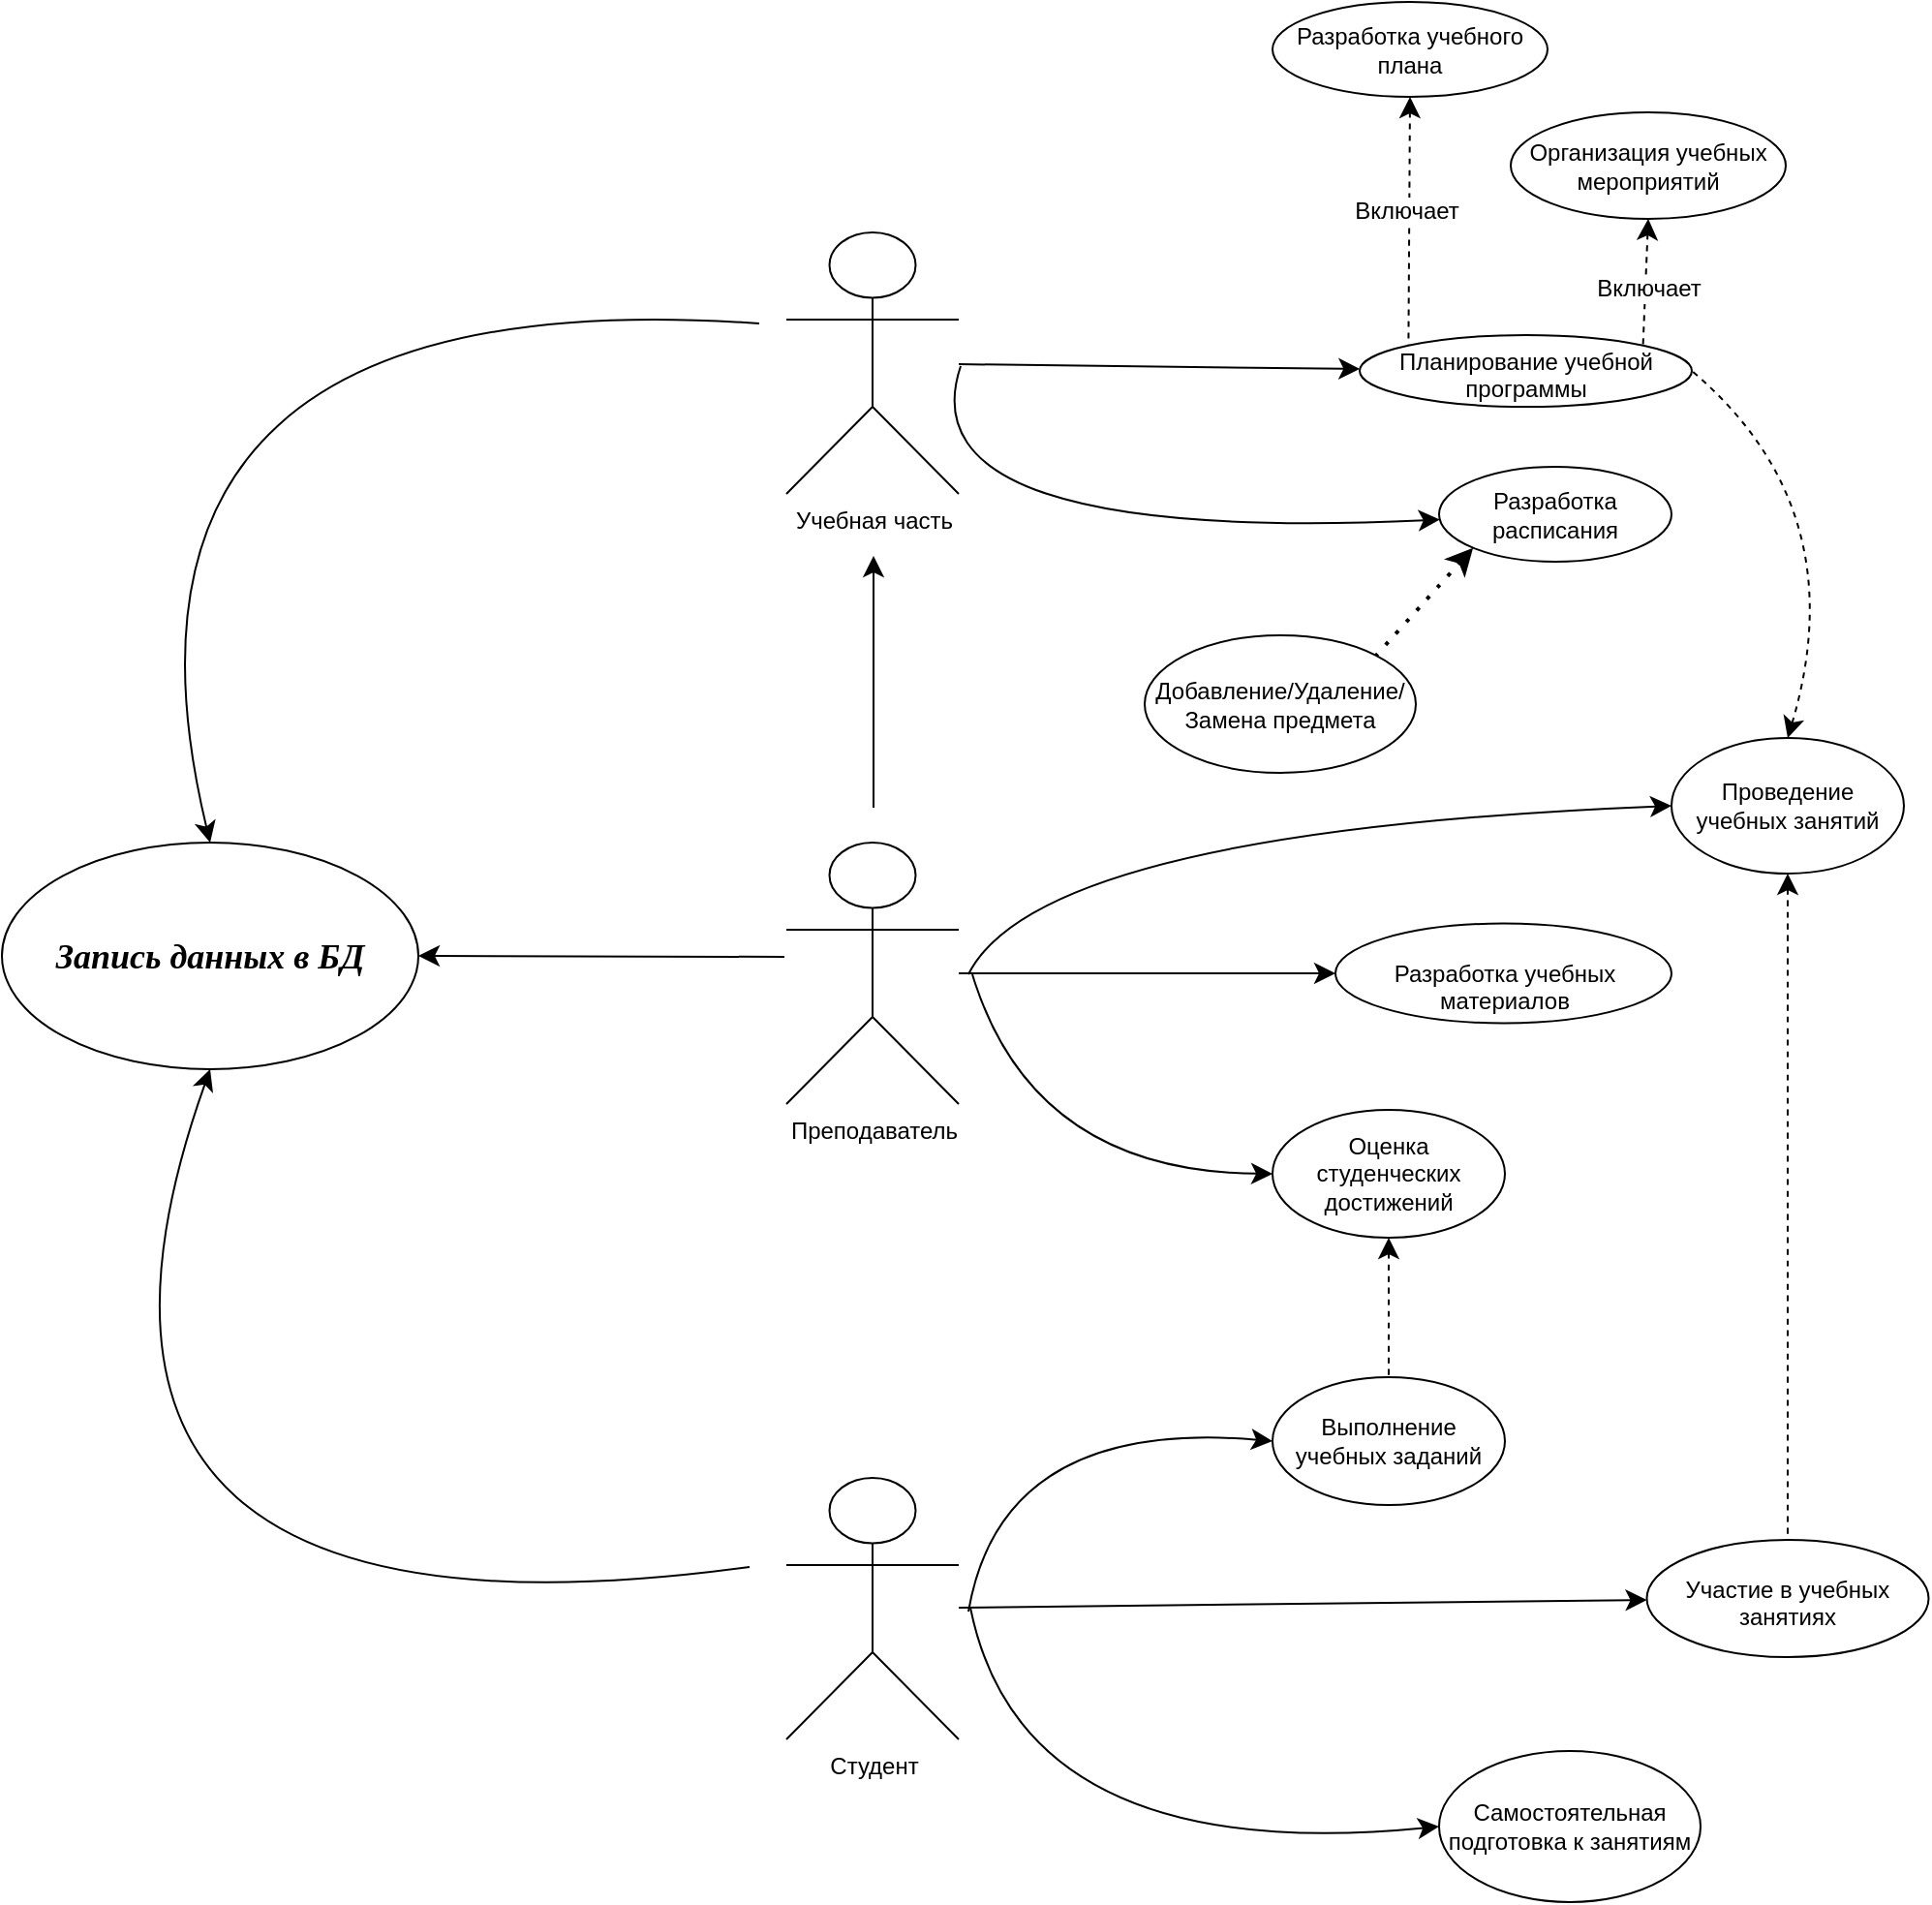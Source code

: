 <mxfile version="24.2.5" type="device" pages="2">
  <diagram name="Страница — 1" id="w9ud4hiAPZa-LkK1t-mg">
    <mxGraphModel dx="2994" dy="1697" grid="0" gridSize="10" guides="1" tooltips="1" connect="1" arrows="1" fold="1" page="0" pageScale="1" pageWidth="827" pageHeight="1169" background="#FFFFFF" math="0" shadow="0">
      <root>
        <mxCell id="0" />
        <mxCell id="1" parent="0" />
        <mxCell id="0yeRxNPqXhkmJoU_7JHl-8" value="" style="edgeStyle=none;curved=1;rounded=0;orthogonalLoop=1;jettySize=auto;html=1;fontSize=12;startSize=8;endSize=8;" edge="1" parent="1" source="0yeRxNPqXhkmJoU_7JHl-1" target="0yeRxNPqXhkmJoU_7JHl-7">
          <mxGeometry relative="1" as="geometry" />
        </mxCell>
        <mxCell id="0yeRxNPqXhkmJoU_7JHl-1" value="Учебная часть&lt;div&gt;&lt;br&gt;&lt;/div&gt;" style="shape=umlActor;verticalLabelPosition=bottom;verticalAlign=top;html=1;outlineConnect=0;" vertex="1" parent="1">
          <mxGeometry x="-334" y="-183" width="89" height="135" as="geometry" />
        </mxCell>
        <mxCell id="0yeRxNPqXhkmJoU_7JHl-39" value="" style="edgeStyle=none;curved=1;rounded=0;orthogonalLoop=1;jettySize=auto;html=1;fontSize=12;startSize=8;endSize=8;" edge="1" parent="1" source="0yeRxNPqXhkmJoU_7JHl-2" target="0yeRxNPqXhkmJoU_7JHl-38">
          <mxGeometry relative="1" as="geometry" />
        </mxCell>
        <mxCell id="0yeRxNPqXhkmJoU_7JHl-2" value="Преподаватель" style="shape=umlActor;verticalLabelPosition=bottom;verticalAlign=top;html=1;outlineConnect=0;" vertex="1" parent="1">
          <mxGeometry x="-334" y="132" width="89" height="135" as="geometry" />
        </mxCell>
        <mxCell id="0yeRxNPqXhkmJoU_7JHl-50" value="" style="edgeStyle=none;curved=1;rounded=0;orthogonalLoop=1;jettySize=auto;html=1;fontSize=12;startSize=8;endSize=8;" edge="1" parent="1" source="0yeRxNPqXhkmJoU_7JHl-3" target="0yeRxNPqXhkmJoU_7JHl-49">
          <mxGeometry relative="1" as="geometry" />
        </mxCell>
        <mxCell id="0yeRxNPqXhkmJoU_7JHl-3" value="Студент" style="shape=umlActor;verticalLabelPosition=bottom;verticalAlign=top;html=1;outlineConnect=0;" vertex="1" parent="1">
          <mxGeometry x="-334" y="460" width="89" height="135" as="geometry" />
        </mxCell>
        <mxCell id="0yeRxNPqXhkmJoU_7JHl-7" value="Планирование учебной программы" style="ellipse;whiteSpace=wrap;html=1;verticalAlign=top;" vertex="1" parent="1">
          <mxGeometry x="-38" y="-130" width="171.5" height="37" as="geometry" />
        </mxCell>
        <mxCell id="0yeRxNPqXhkmJoU_7JHl-9" value="" style="endArrow=none;dashed=1;html=1;rounded=0;fontSize=12;startSize=8;endSize=8;curved=1;entryX=0;entryY=0;entryDx=0;entryDy=0;startArrow=classic;startFill=1;exitX=0.5;exitY=1;exitDx=0;exitDy=0;" edge="1" parent="1" source="0yeRxNPqXhkmJoU_7JHl-10" target="0yeRxNPqXhkmJoU_7JHl-7">
          <mxGeometry width="50" height="50" relative="1" as="geometry">
            <mxPoint x="9" y="-159" as="sourcePoint" />
            <mxPoint x="-15" y="-125" as="targetPoint" />
          </mxGeometry>
        </mxCell>
        <mxCell id="0yeRxNPqXhkmJoU_7JHl-14" value="Включает" style="edgeLabel;html=1;align=center;verticalAlign=middle;resizable=0;points=[];fontSize=12;" vertex="1" connectable="0" parent="0yeRxNPqXhkmJoU_7JHl-9">
          <mxGeometry x="-0.086" y="-2" relative="1" as="geometry">
            <mxPoint as="offset" />
          </mxGeometry>
        </mxCell>
        <mxCell id="0yeRxNPqXhkmJoU_7JHl-10" value="Разработка учебного плана" style="ellipse;whiteSpace=wrap;html=1;" vertex="1" parent="1">
          <mxGeometry x="-83" y="-302" width="142" height="49" as="geometry" />
        </mxCell>
        <mxCell id="0yeRxNPqXhkmJoU_7JHl-11" value="" style="endArrow=none;dashed=1;html=1;rounded=0;fontSize=12;startSize=8;endSize=8;curved=1;entryX=1;entryY=0;entryDx=0;entryDy=0;startArrow=classic;startFill=1;exitX=0.5;exitY=1;exitDx=0;exitDy=0;" edge="1" parent="1" source="0yeRxNPqXhkmJoU_7JHl-13" target="0yeRxNPqXhkmJoU_7JHl-7">
          <mxGeometry width="50" height="50" relative="1" as="geometry">
            <mxPoint x="119" y="-195" as="sourcePoint" />
            <mxPoint x="111" y="-148" as="targetPoint" />
          </mxGeometry>
        </mxCell>
        <mxCell id="0yeRxNPqXhkmJoU_7JHl-15" value="Включает" style="edgeLabel;html=1;align=center;verticalAlign=middle;resizable=0;points=[];fontSize=12;" vertex="1" connectable="0" parent="0yeRxNPqXhkmJoU_7JHl-11">
          <mxGeometry x="0.096" relative="1" as="geometry">
            <mxPoint x="1" as="offset" />
          </mxGeometry>
        </mxCell>
        <mxCell id="0yeRxNPqXhkmJoU_7JHl-13" value="Организация учебных мероприятий" style="ellipse;whiteSpace=wrap;html=1;" vertex="1" parent="1">
          <mxGeometry x="40" y="-245" width="142" height="55" as="geometry" />
        </mxCell>
        <mxCell id="0yeRxNPqXhkmJoU_7JHl-17" value="Разработка расписания" style="ellipse;whiteSpace=wrap;html=1;" vertex="1" parent="1">
          <mxGeometry x="3" y="-62" width="120" height="49" as="geometry" />
        </mxCell>
        <mxCell id="0yeRxNPqXhkmJoU_7JHl-18" value="" style="endArrow=classic;html=1;rounded=0;fontSize=12;startSize=8;endSize=8;curved=1;" edge="1" parent="1" target="0yeRxNPqXhkmJoU_7JHl-17">
          <mxGeometry width="50" height="50" relative="1" as="geometry">
            <mxPoint x="-244" y="-114" as="sourcePoint" />
            <mxPoint x="210" y="-17" as="targetPoint" />
            <Array as="points">
              <mxPoint x="-275" y="-22" />
            </Array>
          </mxGeometry>
        </mxCell>
        <mxCell id="0yeRxNPqXhkmJoU_7JHl-38" value="&lt;p align=&quot;center&quot; class=&quot;MsoNormal&quot;&gt;Разработка учебных материалов&lt;/p&gt;" style="ellipse;whiteSpace=wrap;html=1;verticalAlign=top;" vertex="1" parent="1">
          <mxGeometry x="-50.5" y="173.75" width="173.5" height="51.5" as="geometry" />
        </mxCell>
        <mxCell id="0yeRxNPqXhkmJoU_7JHl-40" value="&lt;p align=&quot;center&quot; class=&quot;MsoNormal&quot;&gt;Проведение учебных занятий&lt;/p&gt;" style="ellipse;whiteSpace=wrap;html=1;" vertex="1" parent="1">
          <mxGeometry x="123" y="78" width="120" height="70" as="geometry" />
        </mxCell>
        <mxCell id="0yeRxNPqXhkmJoU_7JHl-41" value="&lt;p align=&quot;center&quot; class=&quot;MsoNormal&quot;&gt;Оценка студенческих достижений&lt;/p&gt;" style="ellipse;whiteSpace=wrap;html=1;" vertex="1" parent="1">
          <mxGeometry x="-83" y="270" width="120" height="66" as="geometry" />
        </mxCell>
        <mxCell id="0yeRxNPqXhkmJoU_7JHl-42" value="" style="endArrow=classic;html=1;rounded=0;fontSize=12;startSize=8;endSize=8;curved=1;entryX=0;entryY=0.5;entryDx=0;entryDy=0;" edge="1" parent="1" target="0yeRxNPqXhkmJoU_7JHl-40">
          <mxGeometry width="50" height="50" relative="1" as="geometry">
            <mxPoint x="-240" y="200" as="sourcePoint" />
            <mxPoint x="230" y="257" as="targetPoint" />
            <Array as="points">
              <mxPoint x="-203" y="126" />
            </Array>
          </mxGeometry>
        </mxCell>
        <mxCell id="0yeRxNPqXhkmJoU_7JHl-44" value="" style="endArrow=classic;html=1;rounded=0;fontSize=12;startSize=8;endSize=8;curved=1;entryX=0;entryY=0.5;entryDx=0;entryDy=0;" edge="1" parent="1" target="0yeRxNPqXhkmJoU_7JHl-41">
          <mxGeometry width="50" height="50" relative="1" as="geometry">
            <mxPoint x="-238" y="200" as="sourcePoint" />
            <mxPoint x="230" y="257" as="targetPoint" />
            <Array as="points">
              <mxPoint x="-207" y="302" />
            </Array>
          </mxGeometry>
        </mxCell>
        <mxCell id="0yeRxNPqXhkmJoU_7JHl-45" value="&lt;h2&gt;&lt;i&gt;&lt;b&gt;&lt;font face=&quot;Times New Roman&quot;&gt;Запись данных в БД&lt;/font&gt;&lt;/b&gt;&lt;/i&gt;&lt;/h2&gt;" style="ellipse;whiteSpace=wrap;html=1;rotation=0;" vertex="1" parent="1">
          <mxGeometry x="-739" y="132" width="215" height="117" as="geometry" />
        </mxCell>
        <mxCell id="0yeRxNPqXhkmJoU_7JHl-46" value="" style="endArrow=classic;html=1;rounded=0;fontSize=12;startSize=8;endSize=8;curved=1;entryX=0.5;entryY=0;entryDx=0;entryDy=0;" edge="1" parent="1" target="0yeRxNPqXhkmJoU_7JHl-45">
          <mxGeometry width="50" height="50" relative="1" as="geometry">
            <mxPoint x="-348" y="-136" as="sourcePoint" />
            <mxPoint x="-87" y="94" as="targetPoint" />
            <Array as="points">
              <mxPoint x="-702" y="-161" />
            </Array>
          </mxGeometry>
        </mxCell>
        <mxCell id="0yeRxNPqXhkmJoU_7JHl-47" value="" style="endArrow=classic;html=1;rounded=0;fontSize=12;startSize=8;endSize=8;curved=1;entryX=1;entryY=0.5;entryDx=0;entryDy=0;" edge="1" parent="1" target="0yeRxNPqXhkmJoU_7JHl-45">
          <mxGeometry width="50" height="50" relative="1" as="geometry">
            <mxPoint x="-335" y="191" as="sourcePoint" />
            <mxPoint x="-87" y="94" as="targetPoint" />
          </mxGeometry>
        </mxCell>
        <mxCell id="0yeRxNPqXhkmJoU_7JHl-48" value="" style="endArrow=classic;html=1;rounded=0;fontSize=12;startSize=8;endSize=8;curved=1;entryX=0.5;entryY=1;entryDx=0;entryDy=0;" edge="1" parent="1" target="0yeRxNPqXhkmJoU_7JHl-45">
          <mxGeometry width="50" height="50" relative="1" as="geometry">
            <mxPoint x="-353" y="506" as="sourcePoint" />
            <mxPoint x="-87" y="94" as="targetPoint" />
            <Array as="points">
              <mxPoint x="-742" y="559" />
            </Array>
          </mxGeometry>
        </mxCell>
        <mxCell id="0yeRxNPqXhkmJoU_7JHl-49" value="&lt;p align=&quot;center&quot; class=&quot;MsoNormal&quot;&gt;Участие в учебных занятиях&lt;/p&gt;" style="ellipse;whiteSpace=wrap;html=1;verticalAlign=top;" vertex="1" parent="1">
          <mxGeometry x="110.25" y="492" width="145.5" height="60.5" as="geometry" />
        </mxCell>
        <mxCell id="0yeRxNPqXhkmJoU_7JHl-51" value="&lt;p align=&quot;center&quot; class=&quot;MsoNormal&quot;&gt;Выполнение учебных заданий&lt;/p&gt;" style="ellipse;whiteSpace=wrap;html=1;" vertex="1" parent="1">
          <mxGeometry x="-83" y="408" width="120" height="66" as="geometry" />
        </mxCell>
        <mxCell id="0yeRxNPqXhkmJoU_7JHl-52" value="" style="endArrow=classic;html=1;rounded=0;fontSize=12;startSize=8;endSize=8;curved=1;entryX=0;entryY=0.5;entryDx=0;entryDy=0;" edge="1" parent="1" target="0yeRxNPqXhkmJoU_7JHl-51">
          <mxGeometry width="50" height="50" relative="1" as="geometry">
            <mxPoint x="-240" y="529" as="sourcePoint" />
            <mxPoint x="45" y="419" as="targetPoint" />
            <Array as="points">
              <mxPoint x="-223" y="429" />
            </Array>
          </mxGeometry>
        </mxCell>
        <mxCell id="0yeRxNPqXhkmJoU_7JHl-53" value="&lt;p align=&quot;center&quot; class=&quot;MsoNormal&quot;&gt;Самостоятельная подготовка к занятиям&lt;/p&gt;" style="ellipse;whiteSpace=wrap;html=1;" vertex="1" parent="1">
          <mxGeometry x="3" y="601" width="135" height="78" as="geometry" />
        </mxCell>
        <mxCell id="0yeRxNPqXhkmJoU_7JHl-54" value="" style="endArrow=classic;html=1;rounded=0;fontSize=12;startSize=8;endSize=8;curved=1;entryX=0;entryY=0.5;entryDx=0;entryDy=0;" edge="1" parent="1" target="0yeRxNPqXhkmJoU_7JHl-53">
          <mxGeometry width="50" height="50" relative="1" as="geometry">
            <mxPoint x="-239" y="527" as="sourcePoint" />
            <mxPoint x="-98" y="664" as="targetPoint" />
            <Array as="points">
              <mxPoint x="-212" y="661" />
            </Array>
          </mxGeometry>
        </mxCell>
        <mxCell id="0yeRxNPqXhkmJoU_7JHl-56" value="" style="endArrow=none;dashed=1;html=1;rounded=0;fontSize=12;startSize=8;endSize=8;curved=1;entryX=0.5;entryY=0;entryDx=0;entryDy=0;startArrow=classic;startFill=1;exitX=0.5;exitY=1;exitDx=0;exitDy=0;" edge="1" parent="1" source="0yeRxNPqXhkmJoU_7JHl-41" target="0yeRxNPqXhkmJoU_7JHl-51">
          <mxGeometry width="50" height="50" relative="1" as="geometry">
            <mxPoint x="102" y="365" as="sourcePoint" />
            <mxPoint x="-183" y="332" as="targetPoint" />
          </mxGeometry>
        </mxCell>
        <mxCell id="0yeRxNPqXhkmJoU_7JHl-57" value="" style="endArrow=none;dashed=1;html=1;rounded=0;fontSize=12;startSize=8;endSize=8;curved=1;entryX=1;entryY=0.5;entryDx=0;entryDy=0;startArrow=classic;startFill=1;exitX=0.5;exitY=0;exitDx=0;exitDy=0;" edge="1" parent="1" source="0yeRxNPqXhkmJoU_7JHl-40" target="0yeRxNPqXhkmJoU_7JHl-7">
          <mxGeometry width="50" height="50" relative="1" as="geometry">
            <mxPoint x="258" y="65" as="sourcePoint" />
            <mxPoint x="182" y="78" as="targetPoint" />
            <Array as="points">
              <mxPoint x="218" y="-40" />
            </Array>
          </mxGeometry>
        </mxCell>
        <mxCell id="0yeRxNPqXhkmJoU_7JHl-58" value="" style="endArrow=classic;html=1;rounded=0;fontSize=12;startSize=8;endSize=8;curved=1;" edge="1" parent="1">
          <mxGeometry width="50" height="50" relative="1" as="geometry">
            <mxPoint x="-289" y="114" as="sourcePoint" />
            <mxPoint x="-289" y="-16" as="targetPoint" />
          </mxGeometry>
        </mxCell>
        <mxCell id="0yeRxNPqXhkmJoU_7JHl-59" value="" style="endArrow=none;dashed=1;html=1;rounded=0;fontSize=12;startSize=8;endSize=8;curved=1;startArrow=classic;startFill=1;entryX=0.5;entryY=0;entryDx=0;entryDy=0;exitX=0.5;exitY=1;exitDx=0;exitDy=0;" edge="1" parent="1" source="0yeRxNPqXhkmJoU_7JHl-40" target="0yeRxNPqXhkmJoU_7JHl-49">
          <mxGeometry width="50" height="50" relative="1" as="geometry">
            <mxPoint x="260" y="362" as="sourcePoint" />
            <mxPoint x="150" y="362" as="targetPoint" />
          </mxGeometry>
        </mxCell>
        <mxCell id="0yeRxNPqXhkmJoU_7JHl-60" value="Добавление/Удаление/Замена предмета" style="ellipse;whiteSpace=wrap;html=1;" vertex="1" parent="1">
          <mxGeometry x="-149" y="25" width="140" height="71" as="geometry" />
        </mxCell>
        <mxCell id="0yeRxNPqXhkmJoU_7JHl-61" value="" style="endArrow=none;dashed=1;html=1;dashPattern=1 3;strokeWidth=2;rounded=0;fontSize=12;startSize=8;endSize=8;curved=1;entryX=1;entryY=0;entryDx=0;entryDy=0;startArrow=classic;startFill=1;exitX=0;exitY=1;exitDx=0;exitDy=0;" edge="1" parent="1" source="0yeRxNPqXhkmJoU_7JHl-17" target="0yeRxNPqXhkmJoU_7JHl-60">
          <mxGeometry width="50" height="50" relative="1" as="geometry">
            <mxPoint x="56" y="37" as="sourcePoint" />
            <mxPoint x="65" y="1" as="targetPoint" />
            <Array as="points" />
          </mxGeometry>
        </mxCell>
      </root>
    </mxGraphModel>
  </diagram>
  <diagram id="e9MAHo-44Cwl6J33xOfa" name="Страница — 2">
    <mxGraphModel dx="1426" dy="843" grid="0" gridSize="10" guides="1" tooltips="1" connect="1" arrows="1" fold="1" page="0" pageScale="1" pageWidth="827" pageHeight="1169" math="0" shadow="0">
      <root>
        <mxCell id="0" />
        <mxCell id="1" parent="0" />
      </root>
    </mxGraphModel>
  </diagram>
</mxfile>
